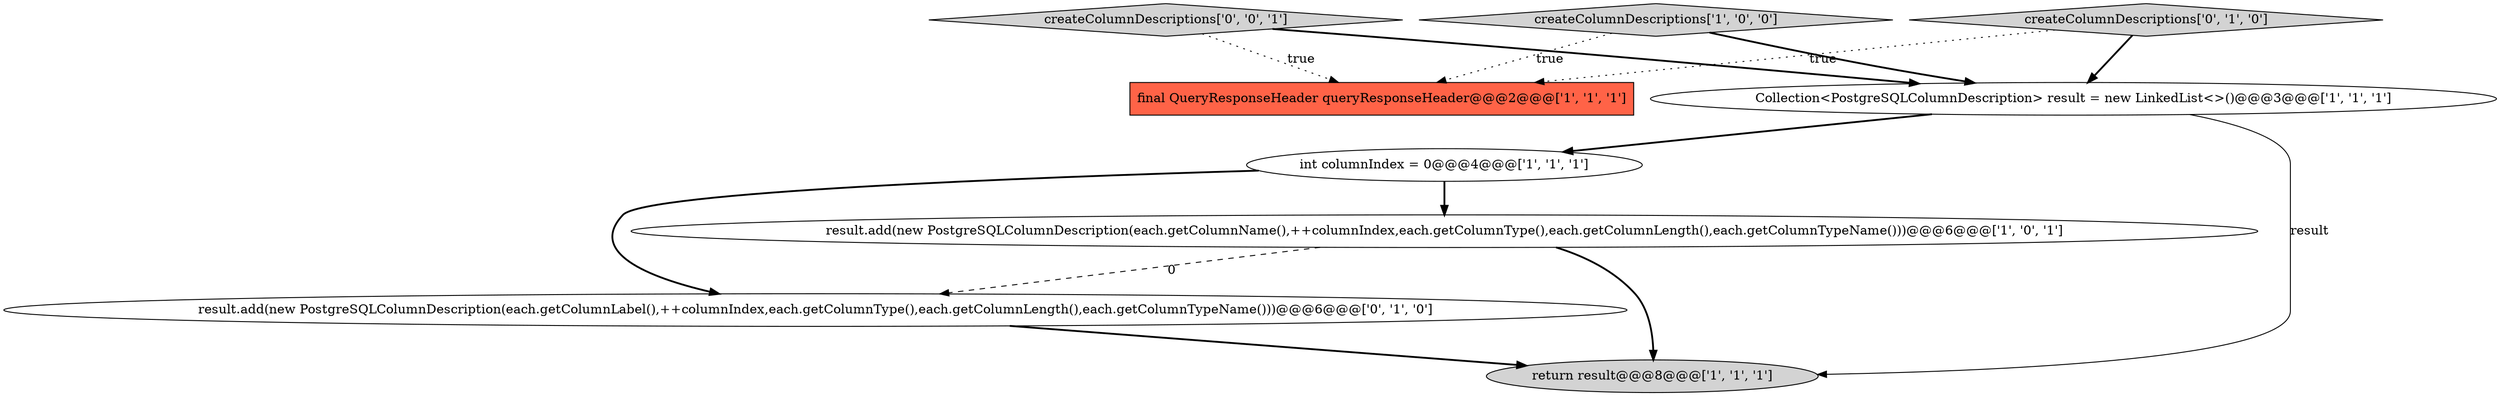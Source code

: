 digraph {
6 [style = filled, label = "result.add(new PostgreSQLColumnDescription(each.getColumnLabel(),++columnIndex,each.getColumnType(),each.getColumnLength(),each.getColumnTypeName()))@@@6@@@['0', '1', '0']", fillcolor = white, shape = ellipse image = "AAA1AAABBB2BBB"];
3 [style = filled, label = "result.add(new PostgreSQLColumnDescription(each.getColumnName(),++columnIndex,each.getColumnType(),each.getColumnLength(),each.getColumnTypeName()))@@@6@@@['1', '0', '1']", fillcolor = white, shape = ellipse image = "AAA0AAABBB1BBB"];
5 [style = filled, label = "Collection<PostgreSQLColumnDescription> result = new LinkedList<>()@@@3@@@['1', '1', '1']", fillcolor = white, shape = ellipse image = "AAA0AAABBB1BBB"];
8 [style = filled, label = "createColumnDescriptions['0', '0', '1']", fillcolor = lightgray, shape = diamond image = "AAA0AAABBB3BBB"];
4 [style = filled, label = "final QueryResponseHeader queryResponseHeader@@@2@@@['1', '1', '1']", fillcolor = tomato, shape = box image = "AAA0AAABBB1BBB"];
1 [style = filled, label = "return result@@@8@@@['1', '1', '1']", fillcolor = lightgray, shape = ellipse image = "AAA0AAABBB1BBB"];
2 [style = filled, label = "int columnIndex = 0@@@4@@@['1', '1', '1']", fillcolor = white, shape = ellipse image = "AAA0AAABBB1BBB"];
7 [style = filled, label = "createColumnDescriptions['0', '1', '0']", fillcolor = lightgray, shape = diamond image = "AAA0AAABBB2BBB"];
0 [style = filled, label = "createColumnDescriptions['1', '0', '0']", fillcolor = lightgray, shape = diamond image = "AAA0AAABBB1BBB"];
5->2 [style = bold, label=""];
2->6 [style = bold, label=""];
7->5 [style = bold, label=""];
5->1 [style = solid, label="result"];
3->6 [style = dashed, label="0"];
0->4 [style = dotted, label="true"];
7->4 [style = dotted, label="true"];
0->5 [style = bold, label=""];
8->5 [style = bold, label=""];
6->1 [style = bold, label=""];
8->4 [style = dotted, label="true"];
3->1 [style = bold, label=""];
2->3 [style = bold, label=""];
}
